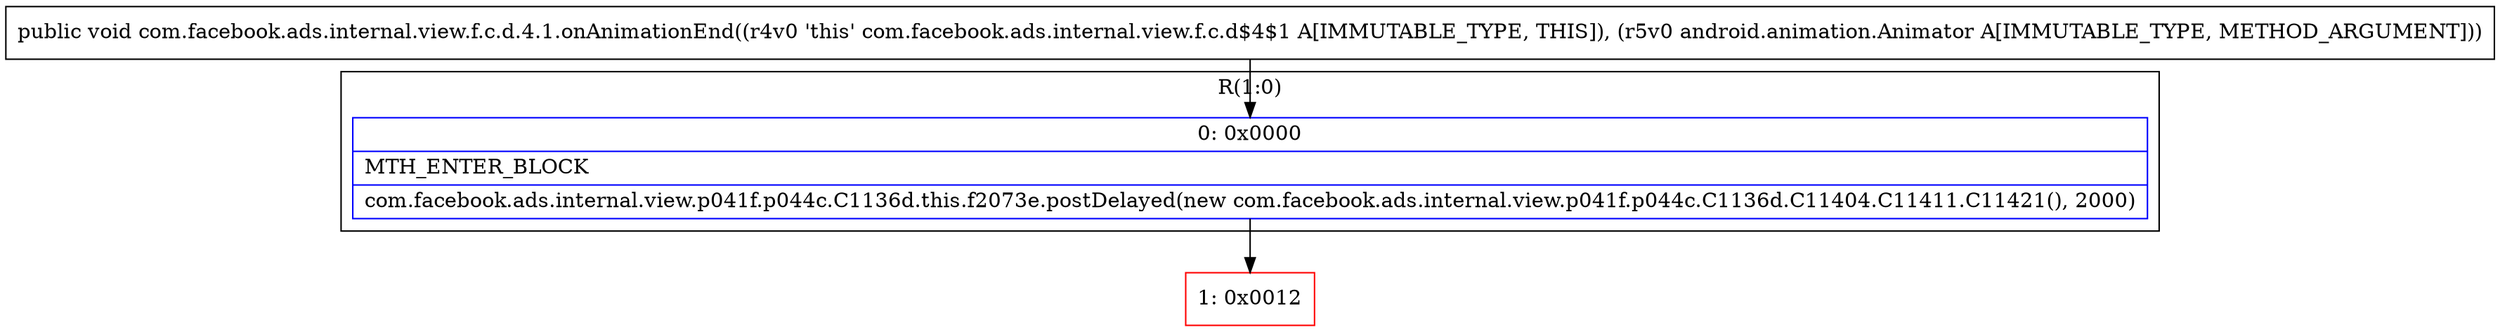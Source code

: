 digraph "CFG forcom.facebook.ads.internal.view.f.c.d.4.1.onAnimationEnd(Landroid\/animation\/Animator;)V" {
subgraph cluster_Region_1900286677 {
label = "R(1:0)";
node [shape=record,color=blue];
Node_0 [shape=record,label="{0\:\ 0x0000|MTH_ENTER_BLOCK\l|com.facebook.ads.internal.view.p041f.p044c.C1136d.this.f2073e.postDelayed(new com.facebook.ads.internal.view.p041f.p044c.C1136d.C11404.C11411.C11421(), 2000)\l}"];
}
Node_1 [shape=record,color=red,label="{1\:\ 0x0012}"];
MethodNode[shape=record,label="{public void com.facebook.ads.internal.view.f.c.d.4.1.onAnimationEnd((r4v0 'this' com.facebook.ads.internal.view.f.c.d$4$1 A[IMMUTABLE_TYPE, THIS]), (r5v0 android.animation.Animator A[IMMUTABLE_TYPE, METHOD_ARGUMENT])) }"];
MethodNode -> Node_0;
Node_0 -> Node_1;
}

